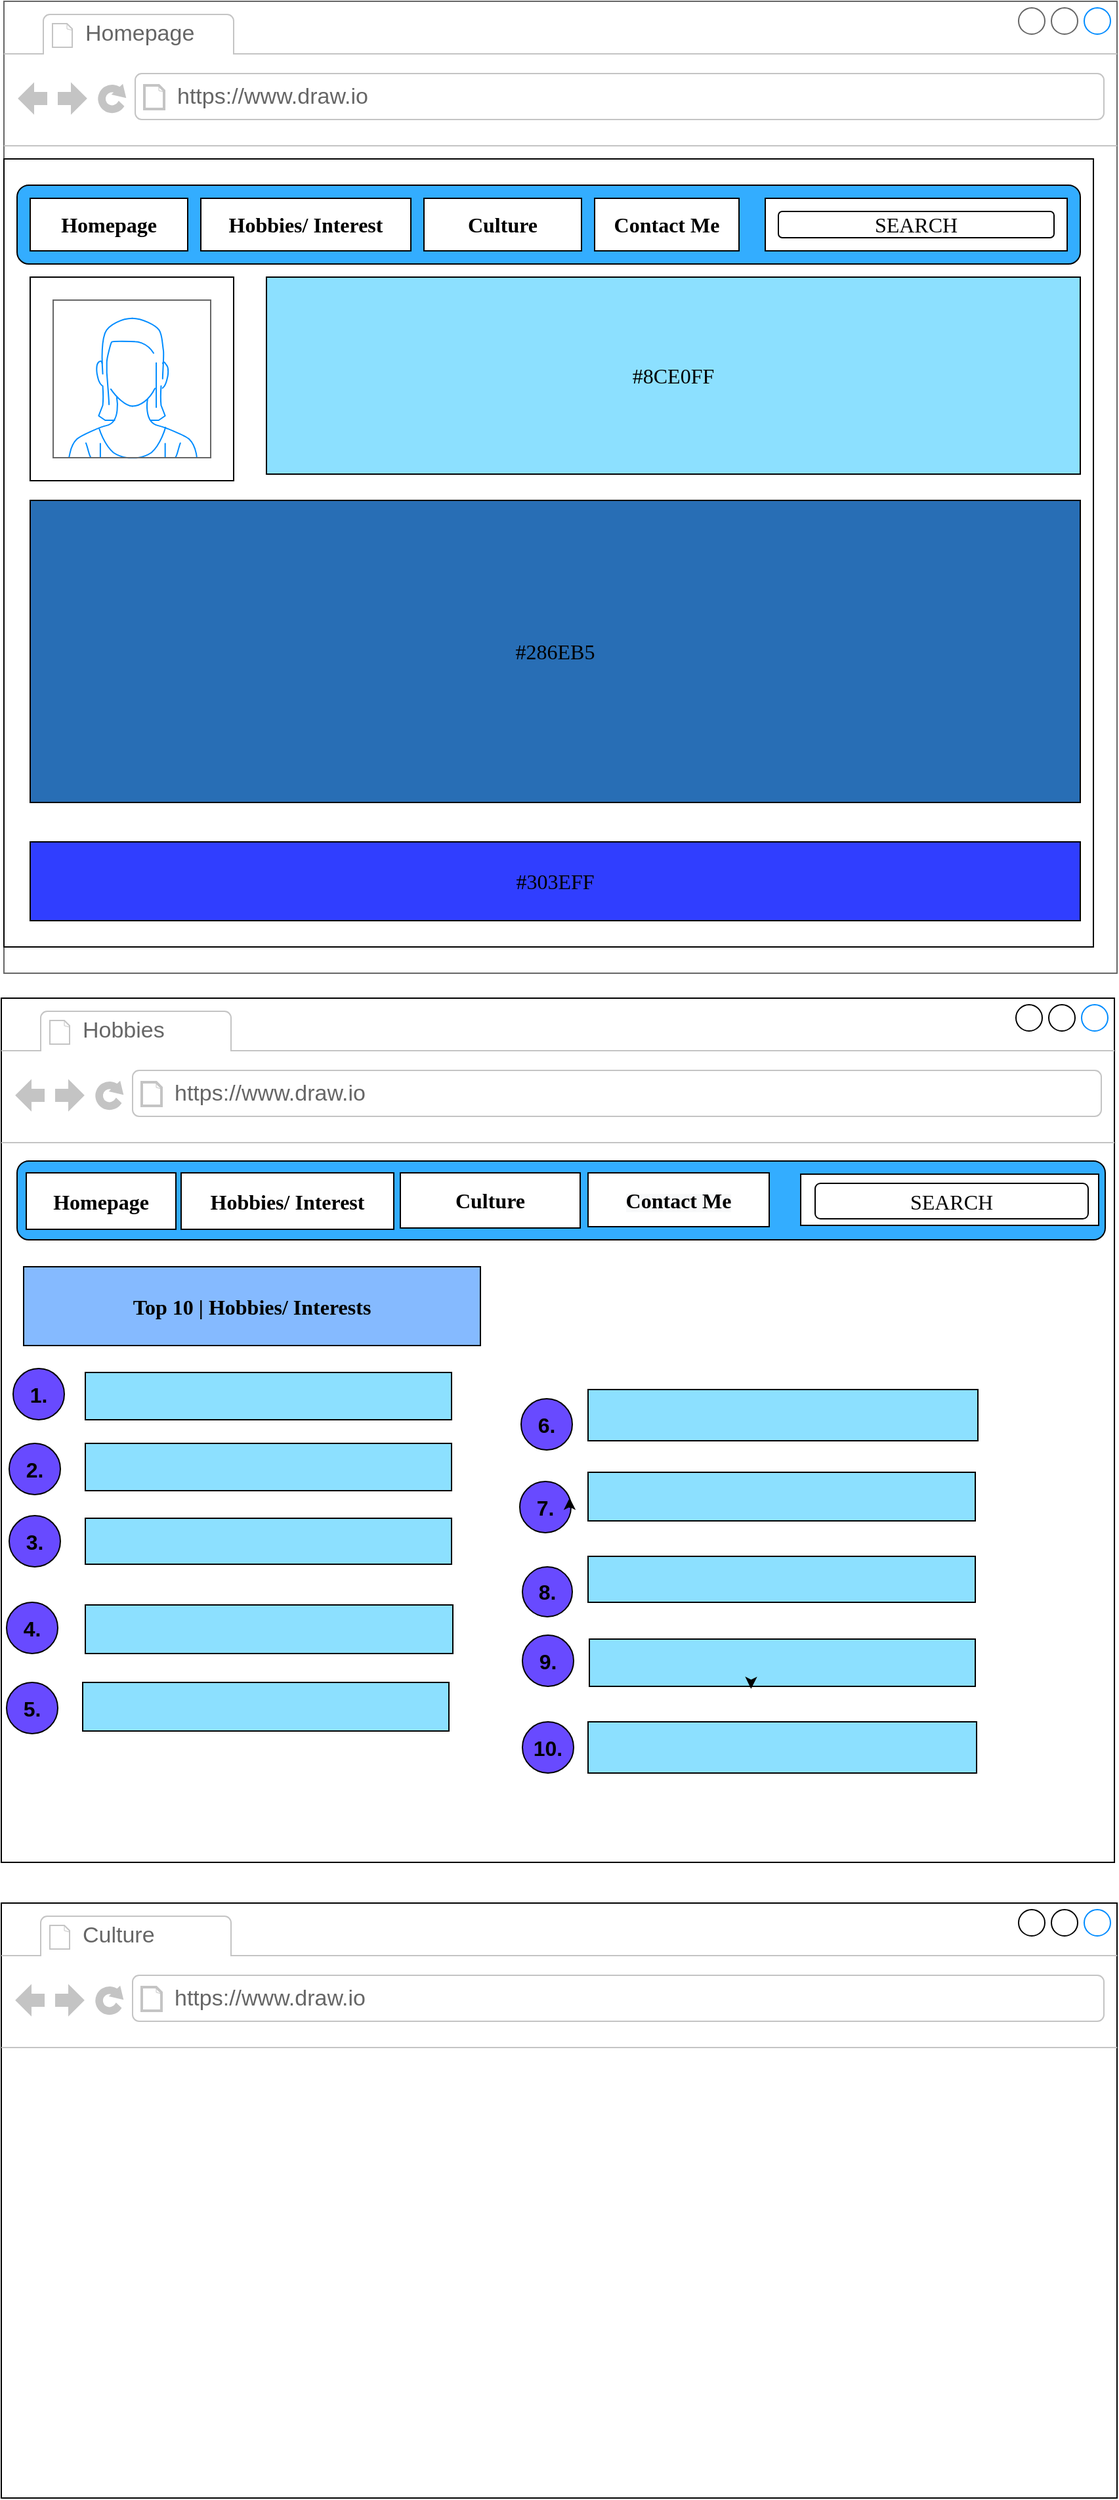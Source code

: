 <mxfile version="14.6.10" type="github"><diagram id="weMVrprFVm24WBxkMCzM" name="Page-1"><mxGraphModel dx="2272" dy="794" grid="0" gridSize="10" guides="1" tooltips="1" connect="1" arrows="1" fold="1" page="1" pageScale="1" pageWidth="850" pageHeight="1100" math="0" shadow="0"><root><mxCell id="0"/><mxCell id="1" parent="0"/><mxCell id="M1dmGxAnX5EjSFaJpQCi-36" value="" style="strokeWidth=1;shadow=0;dashed=0;align=center;html=1;shape=mxgraph.mockup.containers.browserWindow;rSize=0;strokeColor=#666666;strokeColor2=#008cff;strokeColor3=#c4c4c4;mainText=,;recursiveResize=0;" parent="1" vertex="1"><mxGeometry x="-818" y="12" width="848" height="740" as="geometry"/></mxCell><mxCell id="M1dmGxAnX5EjSFaJpQCi-37" value="Homepage" style="strokeWidth=1;shadow=0;dashed=0;align=center;html=1;shape=mxgraph.mockup.containers.anchor;fontSize=17;fontColor=#666666;align=left;" parent="M1dmGxAnX5EjSFaJpQCi-36" vertex="1"><mxGeometry x="60" y="12" width="110" height="26" as="geometry"/></mxCell><mxCell id="M1dmGxAnX5EjSFaJpQCi-38" value="https://www.draw.io" style="strokeWidth=1;shadow=0;dashed=0;align=center;html=1;shape=mxgraph.mockup.containers.anchor;rSize=0;fontSize=17;fontColor=#666666;align=left;" parent="M1dmGxAnX5EjSFaJpQCi-36" vertex="1"><mxGeometry x="130" y="60" width="250" height="26" as="geometry"/></mxCell><mxCell id="M1dmGxAnX5EjSFaJpQCi-61" value="" style="rounded=0;whiteSpace=wrap;html=1;" parent="M1dmGxAnX5EjSFaJpQCi-36" vertex="1"><mxGeometry y="120" width="830" height="600" as="geometry"/></mxCell><mxCell id="M1dmGxAnX5EjSFaJpQCi-63" value="" style="rounded=1;whiteSpace=wrap;html=1;fillColor=#33ADFF;" parent="M1dmGxAnX5EjSFaJpQCi-36" vertex="1"><mxGeometry x="10" y="140" width="810" height="60" as="geometry"/></mxCell><mxCell id="M1dmGxAnX5EjSFaJpQCi-65" value="&lt;b&gt;&lt;font face=&quot;Georgia&quot;&gt;Hobbies/ Interest&lt;/font&gt;&lt;/b&gt;" style="rounded=0;whiteSpace=wrap;html=1;fontSize=16;" parent="M1dmGxAnX5EjSFaJpQCi-36" vertex="1"><mxGeometry x="150" y="150" width="160" height="40" as="geometry"/></mxCell><mxCell id="M1dmGxAnX5EjSFaJpQCi-66" value="&lt;font face=&quot;Georgia&quot; style=&quot;font-size: 16px&quot;&gt;&lt;b&gt;Culture&lt;/b&gt;&lt;/font&gt;" style="rounded=0;whiteSpace=wrap;html=1;fontSize=16;" parent="M1dmGxAnX5EjSFaJpQCi-36" vertex="1"><mxGeometry x="320" y="150" width="120" height="40" as="geometry"/></mxCell><mxCell id="M1dmGxAnX5EjSFaJpQCi-67" value="&lt;b&gt;&lt;font face=&quot;Georgia&quot; style=&quot;font-size: 16px&quot;&gt;Contact Me&lt;/font&gt;&lt;/b&gt;" style="rounded=0;whiteSpace=wrap;html=1;" parent="M1dmGxAnX5EjSFaJpQCi-36" vertex="1"><mxGeometry x="450" y="150" width="110" height="40" as="geometry"/></mxCell><mxCell id="M1dmGxAnX5EjSFaJpQCi-68" value="" style="whiteSpace=wrap;html=1;aspect=fixed;" parent="M1dmGxAnX5EjSFaJpQCi-36" vertex="1"><mxGeometry x="20" y="210" width="155" height="155" as="geometry"/></mxCell><mxCell id="M1dmGxAnX5EjSFaJpQCi-70" value="" style="verticalLabelPosition=bottom;shadow=0;dashed=0;align=center;html=1;verticalAlign=top;strokeWidth=1;shape=mxgraph.mockup.containers.userFemale;strokeColor=#666666;strokeColor2=#008cff;" parent="M1dmGxAnX5EjSFaJpQCi-36" vertex="1"><mxGeometry x="37.5" y="227.5" width="120" height="120" as="geometry"/></mxCell><mxCell id="M1dmGxAnX5EjSFaJpQCi-73" style="edgeStyle=orthogonalEdgeStyle;rounded=0;orthogonalLoop=1;jettySize=auto;html=1;exitX=0.5;exitY=1;exitDx=0;exitDy=0;" parent="M1dmGxAnX5EjSFaJpQCi-36" source="M1dmGxAnX5EjSFaJpQCi-66" target="M1dmGxAnX5EjSFaJpQCi-66" edge="1"><mxGeometry relative="1" as="geometry"/></mxCell><mxCell id="M1dmGxAnX5EjSFaJpQCi-74" value="&lt;b&gt;Homepage&lt;/b&gt;" style="rounded=0;whiteSpace=wrap;html=1;fontFamily=Georgia;fontSize=16;" parent="M1dmGxAnX5EjSFaJpQCi-36" vertex="1"><mxGeometry x="20" y="150" width="120" height="40" as="geometry"/></mxCell><mxCell id="M1dmGxAnX5EjSFaJpQCi-76" value="" style="rounded=0;whiteSpace=wrap;html=1;fontFamily=Georgia;fontSize=16;" parent="M1dmGxAnX5EjSFaJpQCi-36" vertex="1"><mxGeometry x="580" y="150" width="230" height="40" as="geometry"/></mxCell><mxCell id="M1dmGxAnX5EjSFaJpQCi-77" value="SEARCH" style="rounded=1;whiteSpace=wrap;html=1;fontFamily=Georgia;fontSize=16;" parent="M1dmGxAnX5EjSFaJpQCi-36" vertex="1"><mxGeometry x="590" y="160" width="210" height="20" as="geometry"/></mxCell><mxCell id="M1dmGxAnX5EjSFaJpQCi-81" value="#8CE0FF" style="rounded=0;whiteSpace=wrap;html=1;fontFamily=Georgia;fontSize=16;labelBackgroundColor=none;labelBorderColor=none;fillColor=#8CE0FF;" parent="M1dmGxAnX5EjSFaJpQCi-36" vertex="1"><mxGeometry x="200" y="210" width="620" height="150" as="geometry"/></mxCell><mxCell id="M1dmGxAnX5EjSFaJpQCi-82" value="#286EB5" style="rounded=0;whiteSpace=wrap;html=1;fontFamily=Georgia;fontSize=16;fillColor=#286EB5;" parent="M1dmGxAnX5EjSFaJpQCi-36" vertex="1"><mxGeometry x="20" y="380" width="800" height="230" as="geometry"/></mxCell><mxCell id="M1dmGxAnX5EjSFaJpQCi-83" value="#303EFF" style="rounded=0;whiteSpace=wrap;html=1;fontFamily=Georgia;fontSize=16;fillColor=#303EFF;" parent="M1dmGxAnX5EjSFaJpQCi-36" vertex="1"><mxGeometry x="20" y="640" width="800" height="60" as="geometry"/></mxCell><mxCell id="hbLpCHmBPQQWwcXy3bSP-36" value="" style="strokeWidth=1;shadow=0;dashed=0;align=center;html=1;shape=mxgraph.mockup.containers.browserWindow;rSize=0;strokeColor2=#008cff;strokeColor3=#c4c4c4;mainText=,;recursiveResize=0;" parent="1" vertex="1"><mxGeometry x="-820" y="771" width="848" height="658" as="geometry"/></mxCell><mxCell id="hbLpCHmBPQQWwcXy3bSP-37" value="Hobbies" style="strokeWidth=1;shadow=0;dashed=0;align=center;html=1;shape=mxgraph.mockup.containers.anchor;fontSize=17;fontColor=#666666;align=left;" parent="hbLpCHmBPQQWwcXy3bSP-36" vertex="1"><mxGeometry x="60" y="12" width="110" height="26" as="geometry"/></mxCell><mxCell id="hbLpCHmBPQQWwcXy3bSP-38" value="https://www.draw.io" style="strokeWidth=1;shadow=0;dashed=0;align=center;html=1;shape=mxgraph.mockup.containers.anchor;rSize=0;fontSize=17;fontColor=#666666;align=left;" parent="hbLpCHmBPQQWwcXy3bSP-36" vertex="1"><mxGeometry x="130" y="60" width="250" height="26" as="geometry"/></mxCell><mxCell id="hbLpCHmBPQQWwcXy3bSP-3" value="&lt;font face=&quot;Georgia&quot;&gt;&lt;b&gt;Top 10 | Hobbies/ Interests&lt;/b&gt;&lt;/font&gt;" style="rounded=0;whiteSpace=wrap;html=1;fontSize=16;fillColor=#85BAFF;" parent="hbLpCHmBPQQWwcXy3bSP-36" vertex="1"><mxGeometry x="17" y="204.5" width="348" height="60" as="geometry"/></mxCell><mxCell id="hbLpCHmBPQQWwcXy3bSP-10" value="" style="rounded=0;whiteSpace=wrap;html=1;fillColor=#8CE0FF;" parent="hbLpCHmBPQQWwcXy3bSP-36" vertex="1"><mxGeometry x="64" y="285" width="279" height="36" as="geometry"/></mxCell><mxCell id="hbLpCHmBPQQWwcXy3bSP-14" value="" style="rounded=0;whiteSpace=wrap;html=1;fillColor=#8CE0FF;" parent="hbLpCHmBPQQWwcXy3bSP-36" vertex="1"><mxGeometry x="64" y="339" width="279" height="36" as="geometry"/></mxCell><mxCell id="hbLpCHmBPQQWwcXy3bSP-15" value="" style="rounded=0;whiteSpace=wrap;html=1;fillColor=#8CE0FF;" parent="hbLpCHmBPQQWwcXy3bSP-36" vertex="1"><mxGeometry x="64" y="396" width="279" height="35" as="geometry"/></mxCell><mxCell id="hbLpCHmBPQQWwcXy3bSP-24" value="" style="rounded=0;whiteSpace=wrap;html=1;fillColor=#8CE0FF;" parent="hbLpCHmBPQQWwcXy3bSP-36" vertex="1"><mxGeometry x="64" y="462" width="280" height="37" as="geometry"/></mxCell><mxCell id="hbLpCHmBPQQWwcXy3bSP-25" value="" style="rounded=0;whiteSpace=wrap;html=1;fillColor=#8CE0FF;" parent="hbLpCHmBPQQWwcXy3bSP-36" vertex="1"><mxGeometry x="62" y="521" width="279" height="37" as="geometry"/></mxCell><mxCell id="hbLpCHmBPQQWwcXy3bSP-9" value="&lt;font size=&quot;3&quot;&gt;&lt;b&gt;1.&lt;/b&gt;&lt;/font&gt;" style="ellipse;whiteSpace=wrap;html=1;aspect=fixed;fillColor=#684AFF;" parent="hbLpCHmBPQQWwcXy3bSP-36" vertex="1"><mxGeometry x="9" y="282" width="39" height="39" as="geometry"/></mxCell><mxCell id="hbLpCHmBPQQWwcXy3bSP-11" value="&lt;font size=&quot;3&quot;&gt;&lt;b&gt;2.&lt;/b&gt;&lt;/font&gt;" style="ellipse;whiteSpace=wrap;html=1;aspect=fixed;fillColor=#684AFF;" parent="hbLpCHmBPQQWwcXy3bSP-36" vertex="1"><mxGeometry x="6" y="339" width="39" height="39" as="geometry"/></mxCell><mxCell id="hbLpCHmBPQQWwcXy3bSP-13" value="&lt;font size=&quot;3&quot;&gt;&lt;b&gt;3.&lt;/b&gt;&lt;/font&gt;" style="ellipse;whiteSpace=wrap;html=1;aspect=fixed;fillColor=#684AFF;" parent="hbLpCHmBPQQWwcXy3bSP-36" vertex="1"><mxGeometry x="6" y="394" width="39" height="39" as="geometry"/></mxCell><mxCell id="hbLpCHmBPQQWwcXy3bSP-19" value="&lt;font size=&quot;3&quot;&gt;&lt;b&gt;4.&lt;/b&gt;&lt;/font&gt;" style="ellipse;whiteSpace=wrap;html=1;aspect=fixed;fillColor=#684AFF;" parent="hbLpCHmBPQQWwcXy3bSP-36" vertex="1"><mxGeometry x="4" y="460" width="39" height="39" as="geometry"/></mxCell><mxCell id="hbLpCHmBPQQWwcXy3bSP-16" value="&lt;font size=&quot;3&quot;&gt;&lt;b&gt;5.&lt;/b&gt;&lt;/font&gt;" style="ellipse;whiteSpace=wrap;html=1;aspect=fixed;fillColor=#684AFF;" parent="hbLpCHmBPQQWwcXy3bSP-36" vertex="1"><mxGeometry x="4" y="521" width="39" height="39" as="geometry"/></mxCell><mxCell id="hbLpCHmBPQQWwcXy3bSP-26" value="" style="rounded=0;whiteSpace=wrap;html=1;fillColor=#8CE0FF;" parent="hbLpCHmBPQQWwcXy3bSP-36" vertex="1"><mxGeometry x="447" y="298" width="297" height="39" as="geometry"/></mxCell><mxCell id="hbLpCHmBPQQWwcXy3bSP-30" value="" style="rounded=0;whiteSpace=wrap;html=1;fillColor=#8CE0FF;" parent="hbLpCHmBPQQWwcXy3bSP-36" vertex="1"><mxGeometry x="447" y="361" width="295" height="37" as="geometry"/></mxCell><mxCell id="hbLpCHmBPQQWwcXy3bSP-29" value="" style="rounded=0;whiteSpace=wrap;html=1;fillColor=#8CE0FF;" parent="hbLpCHmBPQQWwcXy3bSP-36" vertex="1"><mxGeometry x="447" y="425" width="295" height="35" as="geometry"/></mxCell><mxCell id="hbLpCHmBPQQWwcXy3bSP-28" value="" style="rounded=0;whiteSpace=wrap;html=1;fillColor=#8CE0FF;" parent="hbLpCHmBPQQWwcXy3bSP-36" vertex="1"><mxGeometry x="448" y="488" width="294" height="36" as="geometry"/></mxCell><mxCell id="hbLpCHmBPQQWwcXy3bSP-34" style="edgeStyle=orthogonalEdgeStyle;rounded=0;orthogonalLoop=1;jettySize=auto;html=1;exitX=0.5;exitY=1;exitDx=0;exitDy=0;entryX=0.419;entryY=1.051;entryDx=0;entryDy=0;entryPerimeter=0;" parent="hbLpCHmBPQQWwcXy3bSP-36" source="hbLpCHmBPQQWwcXy3bSP-28" target="hbLpCHmBPQQWwcXy3bSP-28" edge="1"><mxGeometry relative="1" as="geometry"/></mxCell><mxCell id="hbLpCHmBPQQWwcXy3bSP-27" value="" style="rounded=0;whiteSpace=wrap;html=1;fillColor=#8CE0FF;" parent="hbLpCHmBPQQWwcXy3bSP-36" vertex="1"><mxGeometry x="447" y="551" width="296" height="39" as="geometry"/></mxCell><mxCell id="hbLpCHmBPQQWwcXy3bSP-18" value="&lt;font size=&quot;3&quot;&gt;&lt;b&gt;6.&lt;/b&gt;&lt;/font&gt;" style="ellipse;whiteSpace=wrap;html=1;aspect=fixed;fillColor=#684AFF;" parent="hbLpCHmBPQQWwcXy3bSP-36" vertex="1"><mxGeometry x="396" y="305" width="39" height="39" as="geometry"/></mxCell><mxCell id="hbLpCHmBPQQWwcXy3bSP-22" value="&lt;font size=&quot;3&quot;&gt;&lt;b&gt;7.&lt;/b&gt;&lt;/font&gt;" style="ellipse;whiteSpace=wrap;html=1;aspect=fixed;fillColor=#684AFF;" parent="hbLpCHmBPQQWwcXy3bSP-36" vertex="1"><mxGeometry x="395" y="368" width="39" height="39" as="geometry"/></mxCell><mxCell id="hbLpCHmBPQQWwcXy3bSP-23" style="edgeStyle=orthogonalEdgeStyle;rounded=0;orthogonalLoop=1;jettySize=auto;html=1;exitX=1;exitY=0.5;exitDx=0;exitDy=0;entryX=0.974;entryY=0.321;entryDx=0;entryDy=0;entryPerimeter=0;" parent="hbLpCHmBPQQWwcXy3bSP-36" source="hbLpCHmBPQQWwcXy3bSP-22" target="hbLpCHmBPQQWwcXy3bSP-22" edge="1"><mxGeometry relative="1" as="geometry"/></mxCell><mxCell id="hbLpCHmBPQQWwcXy3bSP-17" value="&lt;font size=&quot;3&quot;&gt;&lt;b&gt;8.&lt;/b&gt;&lt;/font&gt;" style="ellipse;whiteSpace=wrap;html=1;aspect=fixed;fillColor=#684AFF;" parent="hbLpCHmBPQQWwcXy3bSP-36" vertex="1"><mxGeometry x="397" y="433" width="38" height="38" as="geometry"/></mxCell><mxCell id="hbLpCHmBPQQWwcXy3bSP-20" value="&lt;font size=&quot;3&quot;&gt;&lt;b&gt;9.&lt;/b&gt;&lt;/font&gt;" style="ellipse;whiteSpace=wrap;html=1;aspect=fixed;fillColor=#684AFF;" parent="hbLpCHmBPQQWwcXy3bSP-36" vertex="1"><mxGeometry x="397" y="485" width="39" height="39" as="geometry"/></mxCell><mxCell id="hbLpCHmBPQQWwcXy3bSP-21" value="&lt;font size=&quot;3&quot;&gt;&lt;b&gt;10.&lt;/b&gt;&lt;/font&gt;" style="ellipse;whiteSpace=wrap;html=1;aspect=fixed;fillColor=#684AFF;" parent="hbLpCHmBPQQWwcXy3bSP-36" vertex="1"><mxGeometry x="397" y="551" width="39" height="39" as="geometry"/></mxCell><mxCell id="hbLpCHmBPQQWwcXy3bSP-42" value="&lt;span style=&quot;color: rgba(0 , 0 , 0 , 0) ; font-family: monospace ; font-size: 0px&quot;&gt;%3CmxGraphModel%3E%3Croot%3E%3CmxCell%20id%3D%220%22%2F%3E%3CmxCell%20id%3D%221%22%20parent%3D%220%22%2F%3E%3CmxCell%20id%3D%222%22%20value%3D%22%22%20style%3D%22rounded%3D0%3BwhiteSpace%3Dwrap%3Bhtml%3D1%3B%22%20vertex%3D%221%22%20parent%3D%221%22%3E%3CmxGeometry%20x%3D%22-210%22%20y%3D%22971%22%20width%3D%2297%22%20height%3D%2246%22%20as%3D%22geometry%22%2F%3E%3C%2FmxCell%3E%3C%2Froot%3E%3C%2FmxGraphModel%3E&lt;/span&gt;" style="rounded=1;whiteSpace=wrap;html=1;fillColor=#33ADFF;" parent="hbLpCHmBPQQWwcXy3bSP-36" vertex="1"><mxGeometry x="12" y="124" width="829" height="60" as="geometry"/></mxCell><mxCell id="hbLpCHmBPQQWwcXy3bSP-43" value="&lt;font face=&quot;Georgia&quot; size=&quot;3&quot;&gt;&lt;b&gt;Homepage&lt;/b&gt;&lt;/font&gt;" style="rounded=0;whiteSpace=wrap;html=1;" parent="hbLpCHmBPQQWwcXy3bSP-36" vertex="1"><mxGeometry x="19" y="133" width="114" height="43" as="geometry"/></mxCell><mxCell id="hbLpCHmBPQQWwcXy3bSP-47" value="&lt;b style=&quot;font-size: 16px&quot;&gt;&lt;font face=&quot;Georgia&quot;&gt;Hobbies/ Interest&lt;/font&gt;&lt;/b&gt;" style="rounded=0;whiteSpace=wrap;html=1;" parent="hbLpCHmBPQQWwcXy3bSP-36" vertex="1"><mxGeometry x="137" y="133" width="162" height="43" as="geometry"/></mxCell><mxCell id="hbLpCHmBPQQWwcXy3bSP-46" value="&lt;b style=&quot;font-family: &amp;#34;georgia&amp;#34; ; font-size: 16px&quot;&gt;Culture&lt;/b&gt;" style="rounded=0;whiteSpace=wrap;html=1;" parent="hbLpCHmBPQQWwcXy3bSP-36" vertex="1"><mxGeometry x="304" y="133" width="137" height="42" as="geometry"/></mxCell><mxCell id="hbLpCHmBPQQWwcXy3bSP-45" value="&#10;&#10;&lt;b style=&quot;color: rgb(0, 0, 0); font-family: helvetica; font-size: 12px; font-style: normal; letter-spacing: normal; text-align: center; text-indent: 0px; text-transform: none; word-spacing: 0px; background-color: rgb(248, 249, 250);&quot;&gt;&lt;font face=&quot;Georgia&quot; style=&quot;font-size: 16px&quot;&gt;Contact Me&lt;/font&gt;&lt;/b&gt;&#10;&#10;" style="rounded=0;whiteSpace=wrap;html=1;" parent="hbLpCHmBPQQWwcXy3bSP-36" vertex="1"><mxGeometry x="447" y="133" width="138" height="41" as="geometry"/></mxCell><mxCell id="hbLpCHmBPQQWwcXy3bSP-44" value="" style="rounded=0;whiteSpace=wrap;html=1;" parent="hbLpCHmBPQQWwcXy3bSP-36" vertex="1"><mxGeometry x="609" y="134" width="227" height="39" as="geometry"/></mxCell><mxCell id="hbLpCHmBPQQWwcXy3bSP-51" value="&lt;font face=&quot;Georgia&quot; size=&quot;3&quot;&gt;SEARCH&lt;/font&gt;" style="rounded=1;whiteSpace=wrap;html=1;" parent="hbLpCHmBPQQWwcXy3bSP-36" vertex="1"><mxGeometry x="620" y="141" width="208" height="27" as="geometry"/></mxCell><mxCell id="hbLpCHmBPQQWwcXy3bSP-57" value="" style="strokeWidth=1;shadow=0;dashed=0;align=center;html=1;shape=mxgraph.mockup.containers.browserWindow;rSize=0;strokeColor2=#008cff;strokeColor3=#c4c4c4;mainText=,;recursiveResize=0;" parent="1" vertex="1"><mxGeometry x="-820" y="1460" width="850" height="453" as="geometry"/></mxCell><mxCell id="hbLpCHmBPQQWwcXy3bSP-58" value="Culture" style="strokeWidth=1;shadow=0;dashed=0;align=center;html=1;shape=mxgraph.mockup.containers.anchor;fontSize=17;fontColor=#666666;align=left;" parent="hbLpCHmBPQQWwcXy3bSP-57" vertex="1"><mxGeometry x="60" y="12" width="110" height="26" as="geometry"/></mxCell><mxCell id="hbLpCHmBPQQWwcXy3bSP-59" value="https://www.draw.io" style="strokeWidth=1;shadow=0;dashed=0;align=center;html=1;shape=mxgraph.mockup.containers.anchor;rSize=0;fontSize=17;fontColor=#666666;align=left;" parent="hbLpCHmBPQQWwcXy3bSP-57" vertex="1"><mxGeometry x="130" y="60" width="250" height="26" as="geometry"/></mxCell></root></mxGraphModel></diagram></mxfile>